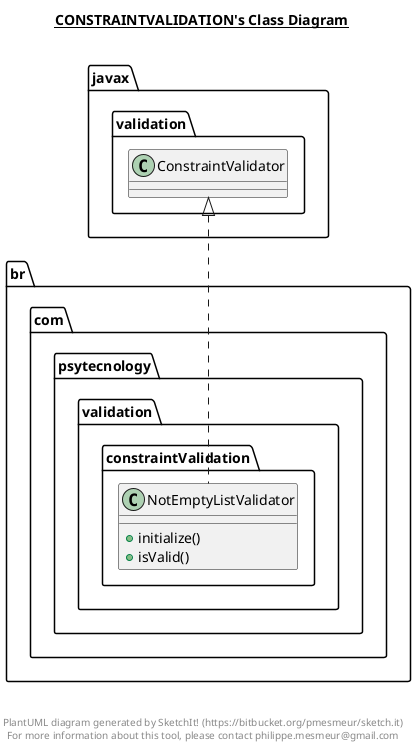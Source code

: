 @startuml

title __CONSTRAINTVALIDATION's Class Diagram__\n

  namespace br.com.psytecnology {
    namespace validation {
      namespace constraintValidation {
        class br.com.psytecnology.validation.constraintValidation.NotEmptyListValidator {
            + initialize()
            + isValid()
        }
      }
    }
  }
  

  br.com.psytecnology.validation.constraintValidation.NotEmptyListValidator .up.|> javax.validation.ConstraintValidator


right footer


PlantUML diagram generated by SketchIt! (https://bitbucket.org/pmesmeur/sketch.it)
For more information about this tool, please contact philippe.mesmeur@gmail.com
endfooter

@enduml
